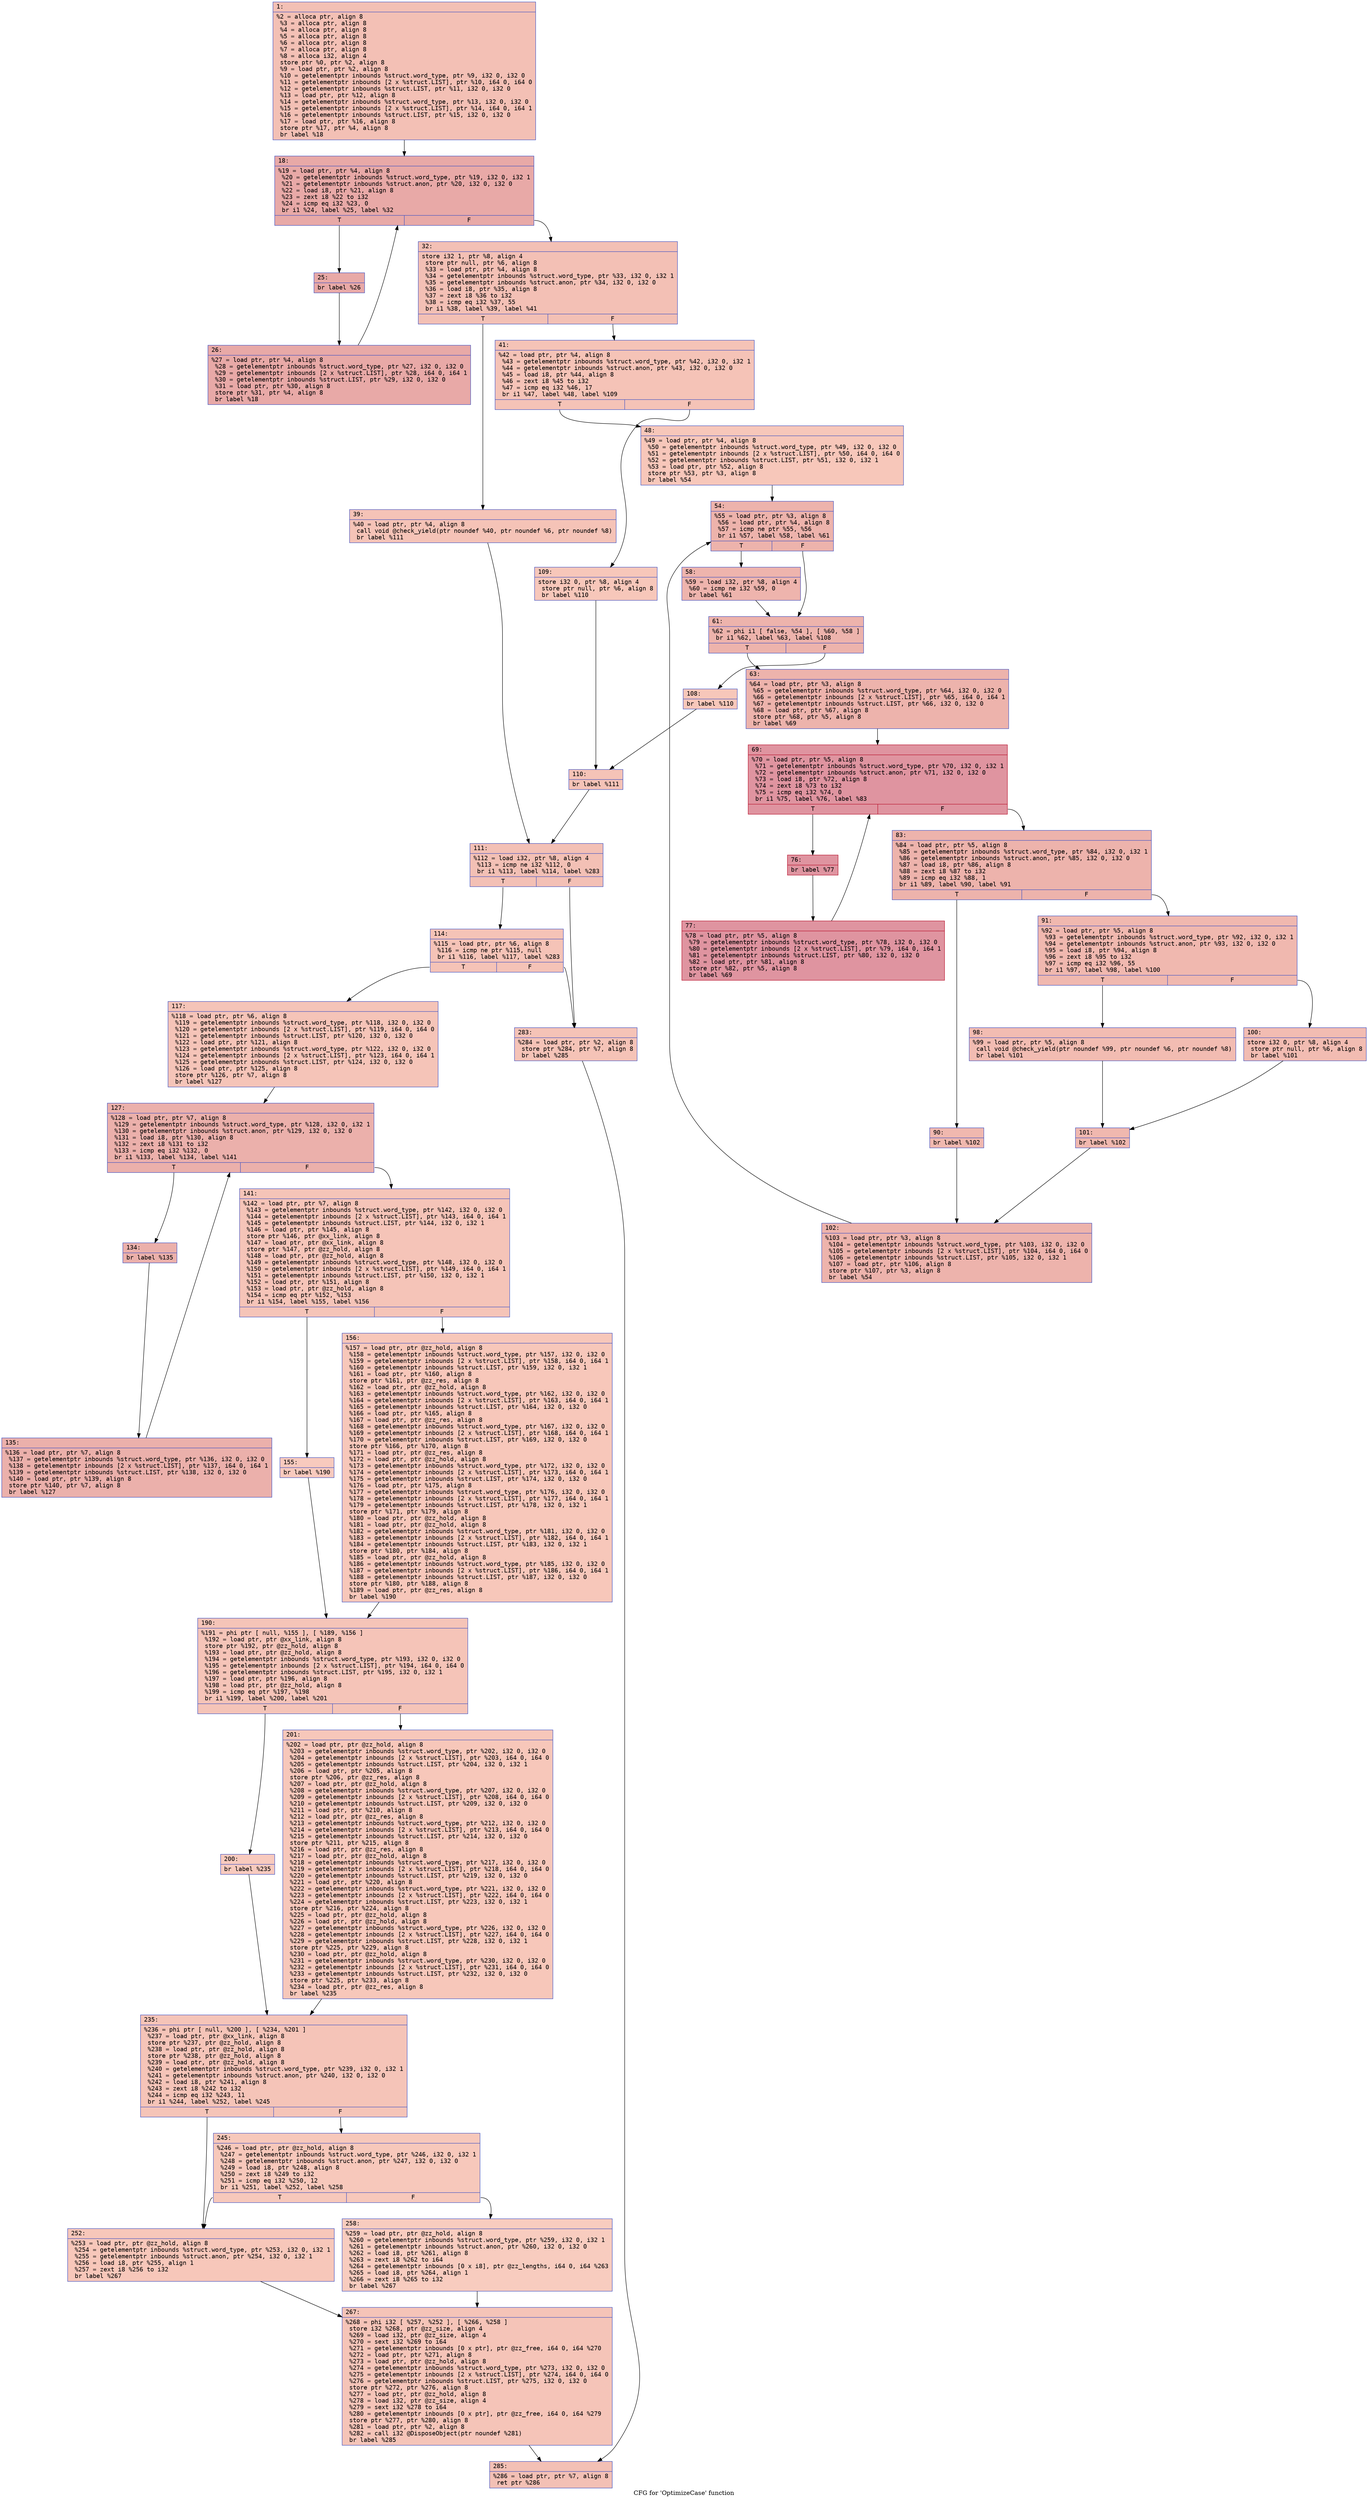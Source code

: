 digraph "CFG for 'OptimizeCase' function" {
	label="CFG for 'OptimizeCase' function";

	Node0x600003726490 [shape=record,color="#3d50c3ff", style=filled, fillcolor="#e5705870" fontname="Courier",label="{1:\l|  %2 = alloca ptr, align 8\l  %3 = alloca ptr, align 8\l  %4 = alloca ptr, align 8\l  %5 = alloca ptr, align 8\l  %6 = alloca ptr, align 8\l  %7 = alloca ptr, align 8\l  %8 = alloca i32, align 4\l  store ptr %0, ptr %2, align 8\l  %9 = load ptr, ptr %2, align 8\l  %10 = getelementptr inbounds %struct.word_type, ptr %9, i32 0, i32 0\l  %11 = getelementptr inbounds [2 x %struct.LIST], ptr %10, i64 0, i64 0\l  %12 = getelementptr inbounds %struct.LIST, ptr %11, i32 0, i32 0\l  %13 = load ptr, ptr %12, align 8\l  %14 = getelementptr inbounds %struct.word_type, ptr %13, i32 0, i32 0\l  %15 = getelementptr inbounds [2 x %struct.LIST], ptr %14, i64 0, i64 1\l  %16 = getelementptr inbounds %struct.LIST, ptr %15, i32 0, i32 0\l  %17 = load ptr, ptr %16, align 8\l  store ptr %17, ptr %4, align 8\l  br label %18\l}"];
	Node0x600003726490 -> Node0x6000037264e0[tooltip="1 -> 18\nProbability 100.00%" ];
	Node0x6000037264e0 [shape=record,color="#3d50c3ff", style=filled, fillcolor="#ca3b3770" fontname="Courier",label="{18:\l|  %19 = load ptr, ptr %4, align 8\l  %20 = getelementptr inbounds %struct.word_type, ptr %19, i32 0, i32 1\l  %21 = getelementptr inbounds %struct.anon, ptr %20, i32 0, i32 0\l  %22 = load i8, ptr %21, align 8\l  %23 = zext i8 %22 to i32\l  %24 = icmp eq i32 %23, 0\l  br i1 %24, label %25, label %32\l|{<s0>T|<s1>F}}"];
	Node0x6000037264e0:s0 -> Node0x600003726530[tooltip="18 -> 25\nProbability 96.88%" ];
	Node0x6000037264e0:s1 -> Node0x6000037265d0[tooltip="18 -> 32\nProbability 3.12%" ];
	Node0x600003726530 [shape=record,color="#3d50c3ff", style=filled, fillcolor="#ca3b3770" fontname="Courier",label="{25:\l|  br label %26\l}"];
	Node0x600003726530 -> Node0x600003726580[tooltip="25 -> 26\nProbability 100.00%" ];
	Node0x600003726580 [shape=record,color="#3d50c3ff", style=filled, fillcolor="#ca3b3770" fontname="Courier",label="{26:\l|  %27 = load ptr, ptr %4, align 8\l  %28 = getelementptr inbounds %struct.word_type, ptr %27, i32 0, i32 0\l  %29 = getelementptr inbounds [2 x %struct.LIST], ptr %28, i64 0, i64 1\l  %30 = getelementptr inbounds %struct.LIST, ptr %29, i32 0, i32 0\l  %31 = load ptr, ptr %30, align 8\l  store ptr %31, ptr %4, align 8\l  br label %18\l}"];
	Node0x600003726580 -> Node0x6000037264e0[tooltip="26 -> 18\nProbability 100.00%" ];
	Node0x6000037265d0 [shape=record,color="#3d50c3ff", style=filled, fillcolor="#e5705870" fontname="Courier",label="{32:\l|  store i32 1, ptr %8, align 4\l  store ptr null, ptr %6, align 8\l  %33 = load ptr, ptr %4, align 8\l  %34 = getelementptr inbounds %struct.word_type, ptr %33, i32 0, i32 1\l  %35 = getelementptr inbounds %struct.anon, ptr %34, i32 0, i32 0\l  %36 = load i8, ptr %35, align 8\l  %37 = zext i8 %36 to i32\l  %38 = icmp eq i32 %37, 55\l  br i1 %38, label %39, label %41\l|{<s0>T|<s1>F}}"];
	Node0x6000037265d0:s0 -> Node0x600003726620[tooltip="32 -> 39\nProbability 50.00%" ];
	Node0x6000037265d0:s1 -> Node0x600003726670[tooltip="32 -> 41\nProbability 50.00%" ];
	Node0x600003726620 [shape=record,color="#3d50c3ff", style=filled, fillcolor="#e8765c70" fontname="Courier",label="{39:\l|  %40 = load ptr, ptr %4, align 8\l  call void @check_yield(ptr noundef %40, ptr noundef %6, ptr noundef %8)\l  br label %111\l}"];
	Node0x600003726620 -> Node0x600003726c60[tooltip="39 -> 111\nProbability 100.00%" ];
	Node0x600003726670 [shape=record,color="#3d50c3ff", style=filled, fillcolor="#e8765c70" fontname="Courier",label="{41:\l|  %42 = load ptr, ptr %4, align 8\l  %43 = getelementptr inbounds %struct.word_type, ptr %42, i32 0, i32 1\l  %44 = getelementptr inbounds %struct.anon, ptr %43, i32 0, i32 0\l  %45 = load i8, ptr %44, align 8\l  %46 = zext i8 %45 to i32\l  %47 = icmp eq i32 %46, 17\l  br i1 %47, label %48, label %109\l|{<s0>T|<s1>F}}"];
	Node0x600003726670:s0 -> Node0x6000037266c0[tooltip="41 -> 48\nProbability 50.00%" ];
	Node0x600003726670:s1 -> Node0x600003726bc0[tooltip="41 -> 109\nProbability 50.00%" ];
	Node0x6000037266c0 [shape=record,color="#3d50c3ff", style=filled, fillcolor="#ec7f6370" fontname="Courier",label="{48:\l|  %49 = load ptr, ptr %4, align 8\l  %50 = getelementptr inbounds %struct.word_type, ptr %49, i32 0, i32 0\l  %51 = getelementptr inbounds [2 x %struct.LIST], ptr %50, i64 0, i64 0\l  %52 = getelementptr inbounds %struct.LIST, ptr %51, i32 0, i32 1\l  %53 = load ptr, ptr %52, align 8\l  store ptr %53, ptr %3, align 8\l  br label %54\l}"];
	Node0x6000037266c0 -> Node0x600003726710[tooltip="48 -> 54\nProbability 100.00%" ];
	Node0x600003726710 [shape=record,color="#3d50c3ff", style=filled, fillcolor="#d6524470" fontname="Courier",label="{54:\l|  %55 = load ptr, ptr %3, align 8\l  %56 = load ptr, ptr %4, align 8\l  %57 = icmp ne ptr %55, %56\l  br i1 %57, label %58, label %61\l|{<s0>T|<s1>F}}"];
	Node0x600003726710:s0 -> Node0x600003726760[tooltip="54 -> 58\nProbability 62.50%" ];
	Node0x600003726710:s1 -> Node0x6000037267b0[tooltip="54 -> 61\nProbability 37.50%" ];
	Node0x600003726760 [shape=record,color="#3d50c3ff", style=filled, fillcolor="#d8564670" fontname="Courier",label="{58:\l|  %59 = load i32, ptr %8, align 4\l  %60 = icmp ne i32 %59, 0\l  br label %61\l}"];
	Node0x600003726760 -> Node0x6000037267b0[tooltip="58 -> 61\nProbability 100.00%" ];
	Node0x6000037267b0 [shape=record,color="#3d50c3ff", style=filled, fillcolor="#d6524470" fontname="Courier",label="{61:\l|  %62 = phi i1 [ false, %54 ], [ %60, %58 ]\l  br i1 %62, label %63, label %108\l|{<s0>T|<s1>F}}"];
	Node0x6000037267b0:s0 -> Node0x600003726800[tooltip="61 -> 63\nProbability 96.88%" ];
	Node0x6000037267b0:s1 -> Node0x600003726b70[tooltip="61 -> 108\nProbability 3.12%" ];
	Node0x600003726800 [shape=record,color="#3d50c3ff", style=filled, fillcolor="#d6524470" fontname="Courier",label="{63:\l|  %64 = load ptr, ptr %3, align 8\l  %65 = getelementptr inbounds %struct.word_type, ptr %64, i32 0, i32 0\l  %66 = getelementptr inbounds [2 x %struct.LIST], ptr %65, i64 0, i64 1\l  %67 = getelementptr inbounds %struct.LIST, ptr %66, i32 0, i32 0\l  %68 = load ptr, ptr %67, align 8\l  store ptr %68, ptr %5, align 8\l  br label %69\l}"];
	Node0x600003726800 -> Node0x600003726850[tooltip="63 -> 69\nProbability 100.00%" ];
	Node0x600003726850 [shape=record,color="#b70d28ff", style=filled, fillcolor="#b70d2870" fontname="Courier",label="{69:\l|  %70 = load ptr, ptr %5, align 8\l  %71 = getelementptr inbounds %struct.word_type, ptr %70, i32 0, i32 1\l  %72 = getelementptr inbounds %struct.anon, ptr %71, i32 0, i32 0\l  %73 = load i8, ptr %72, align 8\l  %74 = zext i8 %73 to i32\l  %75 = icmp eq i32 %74, 0\l  br i1 %75, label %76, label %83\l|{<s0>T|<s1>F}}"];
	Node0x600003726850:s0 -> Node0x6000037268a0[tooltip="69 -> 76\nProbability 96.88%" ];
	Node0x600003726850:s1 -> Node0x600003726940[tooltip="69 -> 83\nProbability 3.12%" ];
	Node0x6000037268a0 [shape=record,color="#b70d28ff", style=filled, fillcolor="#b70d2870" fontname="Courier",label="{76:\l|  br label %77\l}"];
	Node0x6000037268a0 -> Node0x6000037268f0[tooltip="76 -> 77\nProbability 100.00%" ];
	Node0x6000037268f0 [shape=record,color="#b70d28ff", style=filled, fillcolor="#b70d2870" fontname="Courier",label="{77:\l|  %78 = load ptr, ptr %5, align 8\l  %79 = getelementptr inbounds %struct.word_type, ptr %78, i32 0, i32 0\l  %80 = getelementptr inbounds [2 x %struct.LIST], ptr %79, i64 0, i64 1\l  %81 = getelementptr inbounds %struct.LIST, ptr %80, i32 0, i32 0\l  %82 = load ptr, ptr %81, align 8\l  store ptr %82, ptr %5, align 8\l  br label %69\l}"];
	Node0x6000037268f0 -> Node0x600003726850[tooltip="77 -> 69\nProbability 100.00%" ];
	Node0x600003726940 [shape=record,color="#3d50c3ff", style=filled, fillcolor="#d6524470" fontname="Courier",label="{83:\l|  %84 = load ptr, ptr %5, align 8\l  %85 = getelementptr inbounds %struct.word_type, ptr %84, i32 0, i32 1\l  %86 = getelementptr inbounds %struct.anon, ptr %85, i32 0, i32 0\l  %87 = load i8, ptr %86, align 8\l  %88 = zext i8 %87 to i32\l  %89 = icmp eq i32 %88, 1\l  br i1 %89, label %90, label %91\l|{<s0>T|<s1>F}}"];
	Node0x600003726940:s0 -> Node0x600003726990[tooltip="83 -> 90\nProbability 50.00%" ];
	Node0x600003726940:s1 -> Node0x6000037269e0[tooltip="83 -> 91\nProbability 50.00%" ];
	Node0x600003726990 [shape=record,color="#3d50c3ff", style=filled, fillcolor="#dc5d4a70" fontname="Courier",label="{90:\l|  br label %102\l}"];
	Node0x600003726990 -> Node0x600003726b20[tooltip="90 -> 102\nProbability 100.00%" ];
	Node0x6000037269e0 [shape=record,color="#3d50c3ff", style=filled, fillcolor="#dc5d4a70" fontname="Courier",label="{91:\l|  %92 = load ptr, ptr %5, align 8\l  %93 = getelementptr inbounds %struct.word_type, ptr %92, i32 0, i32 1\l  %94 = getelementptr inbounds %struct.anon, ptr %93, i32 0, i32 0\l  %95 = load i8, ptr %94, align 8\l  %96 = zext i8 %95 to i32\l  %97 = icmp eq i32 %96, 55\l  br i1 %97, label %98, label %100\l|{<s0>T|<s1>F}}"];
	Node0x6000037269e0:s0 -> Node0x600003726a30[tooltip="91 -> 98\nProbability 50.00%" ];
	Node0x6000037269e0:s1 -> Node0x600003726a80[tooltip="91 -> 100\nProbability 50.00%" ];
	Node0x600003726a30 [shape=record,color="#3d50c3ff", style=filled, fillcolor="#e1675170" fontname="Courier",label="{98:\l|  %99 = load ptr, ptr %5, align 8\l  call void @check_yield(ptr noundef %99, ptr noundef %6, ptr noundef %8)\l  br label %101\l}"];
	Node0x600003726a30 -> Node0x600003726ad0[tooltip="98 -> 101\nProbability 100.00%" ];
	Node0x600003726a80 [shape=record,color="#3d50c3ff", style=filled, fillcolor="#e1675170" fontname="Courier",label="{100:\l|  store i32 0, ptr %8, align 4\l  store ptr null, ptr %6, align 8\l  br label %101\l}"];
	Node0x600003726a80 -> Node0x600003726ad0[tooltip="100 -> 101\nProbability 100.00%" ];
	Node0x600003726ad0 [shape=record,color="#3d50c3ff", style=filled, fillcolor="#dc5d4a70" fontname="Courier",label="{101:\l|  br label %102\l}"];
	Node0x600003726ad0 -> Node0x600003726b20[tooltip="101 -> 102\nProbability 100.00%" ];
	Node0x600003726b20 [shape=record,color="#3d50c3ff", style=filled, fillcolor="#d6524470" fontname="Courier",label="{102:\l|  %103 = load ptr, ptr %3, align 8\l  %104 = getelementptr inbounds %struct.word_type, ptr %103, i32 0, i32 0\l  %105 = getelementptr inbounds [2 x %struct.LIST], ptr %104, i64 0, i64 0\l  %106 = getelementptr inbounds %struct.LIST, ptr %105, i32 0, i32 1\l  %107 = load ptr, ptr %106, align 8\l  store ptr %107, ptr %3, align 8\l  br label %54\l}"];
	Node0x600003726b20 -> Node0x600003726710[tooltip="102 -> 54\nProbability 100.00%" ];
	Node0x600003726b70 [shape=record,color="#3d50c3ff", style=filled, fillcolor="#ec7f6370" fontname="Courier",label="{108:\l|  br label %110\l}"];
	Node0x600003726b70 -> Node0x600003726c10[tooltip="108 -> 110\nProbability 100.00%" ];
	Node0x600003726bc0 [shape=record,color="#3d50c3ff", style=filled, fillcolor="#ec7f6370" fontname="Courier",label="{109:\l|  store i32 0, ptr %8, align 4\l  store ptr null, ptr %6, align 8\l  br label %110\l}"];
	Node0x600003726bc0 -> Node0x600003726c10[tooltip="109 -> 110\nProbability 100.00%" ];
	Node0x600003726c10 [shape=record,color="#3d50c3ff", style=filled, fillcolor="#e8765c70" fontname="Courier",label="{110:\l|  br label %111\l}"];
	Node0x600003726c10 -> Node0x600003726c60[tooltip="110 -> 111\nProbability 100.00%" ];
	Node0x600003726c60 [shape=record,color="#3d50c3ff", style=filled, fillcolor="#e5705870" fontname="Courier",label="{111:\l|  %112 = load i32, ptr %8, align 4\l  %113 = icmp ne i32 %112, 0\l  br i1 %113, label %114, label %283\l|{<s0>T|<s1>F}}"];
	Node0x600003726c60:s0 -> Node0x600003726cb0[tooltip="111 -> 114\nProbability 62.50%" ];
	Node0x600003726c60:s1 -> Node0x6000037271b0[tooltip="111 -> 283\nProbability 37.50%" ];
	Node0x600003726cb0 [shape=record,color="#3d50c3ff", style=filled, fillcolor="#e8765c70" fontname="Courier",label="{114:\l|  %115 = load ptr, ptr %6, align 8\l  %116 = icmp ne ptr %115, null\l  br i1 %116, label %117, label %283\l|{<s0>T|<s1>F}}"];
	Node0x600003726cb0:s0 -> Node0x600003726d00[tooltip="114 -> 117\nProbability 62.50%" ];
	Node0x600003726cb0:s1 -> Node0x6000037271b0[tooltip="114 -> 283\nProbability 37.50%" ];
	Node0x600003726d00 [shape=record,color="#3d50c3ff", style=filled, fillcolor="#e97a5f70" fontname="Courier",label="{117:\l|  %118 = load ptr, ptr %6, align 8\l  %119 = getelementptr inbounds %struct.word_type, ptr %118, i32 0, i32 0\l  %120 = getelementptr inbounds [2 x %struct.LIST], ptr %119, i64 0, i64 0\l  %121 = getelementptr inbounds %struct.LIST, ptr %120, i32 0, i32 0\l  %122 = load ptr, ptr %121, align 8\l  %123 = getelementptr inbounds %struct.word_type, ptr %122, i32 0, i32 0\l  %124 = getelementptr inbounds [2 x %struct.LIST], ptr %123, i64 0, i64 1\l  %125 = getelementptr inbounds %struct.LIST, ptr %124, i32 0, i32 0\l  %126 = load ptr, ptr %125, align 8\l  store ptr %126, ptr %7, align 8\l  br label %127\l}"];
	Node0x600003726d00 -> Node0x600003726d50[tooltip="117 -> 127\nProbability 100.00%" ];
	Node0x600003726d50 [shape=record,color="#3d50c3ff", style=filled, fillcolor="#d24b4070" fontname="Courier",label="{127:\l|  %128 = load ptr, ptr %7, align 8\l  %129 = getelementptr inbounds %struct.word_type, ptr %128, i32 0, i32 1\l  %130 = getelementptr inbounds %struct.anon, ptr %129, i32 0, i32 0\l  %131 = load i8, ptr %130, align 8\l  %132 = zext i8 %131 to i32\l  %133 = icmp eq i32 %132, 0\l  br i1 %133, label %134, label %141\l|{<s0>T|<s1>F}}"];
	Node0x600003726d50:s0 -> Node0x600003726da0[tooltip="127 -> 134\nProbability 96.88%" ];
	Node0x600003726d50:s1 -> Node0x600003726e40[tooltip="127 -> 141\nProbability 3.12%" ];
	Node0x600003726da0 [shape=record,color="#3d50c3ff", style=filled, fillcolor="#d24b4070" fontname="Courier",label="{134:\l|  br label %135\l}"];
	Node0x600003726da0 -> Node0x600003726df0[tooltip="134 -> 135\nProbability 100.00%" ];
	Node0x600003726df0 [shape=record,color="#3d50c3ff", style=filled, fillcolor="#d24b4070" fontname="Courier",label="{135:\l|  %136 = load ptr, ptr %7, align 8\l  %137 = getelementptr inbounds %struct.word_type, ptr %136, i32 0, i32 0\l  %138 = getelementptr inbounds [2 x %struct.LIST], ptr %137, i64 0, i64 1\l  %139 = getelementptr inbounds %struct.LIST, ptr %138, i32 0, i32 0\l  %140 = load ptr, ptr %139, align 8\l  store ptr %140, ptr %7, align 8\l  br label %127\l}"];
	Node0x600003726df0 -> Node0x600003726d50[tooltip="135 -> 127\nProbability 100.00%" ];
	Node0x600003726e40 [shape=record,color="#3d50c3ff", style=filled, fillcolor="#e97a5f70" fontname="Courier",label="{141:\l|  %142 = load ptr, ptr %7, align 8\l  %143 = getelementptr inbounds %struct.word_type, ptr %142, i32 0, i32 0\l  %144 = getelementptr inbounds [2 x %struct.LIST], ptr %143, i64 0, i64 1\l  %145 = getelementptr inbounds %struct.LIST, ptr %144, i32 0, i32 1\l  %146 = load ptr, ptr %145, align 8\l  store ptr %146, ptr @xx_link, align 8\l  %147 = load ptr, ptr @xx_link, align 8\l  store ptr %147, ptr @zz_hold, align 8\l  %148 = load ptr, ptr @zz_hold, align 8\l  %149 = getelementptr inbounds %struct.word_type, ptr %148, i32 0, i32 0\l  %150 = getelementptr inbounds [2 x %struct.LIST], ptr %149, i64 0, i64 1\l  %151 = getelementptr inbounds %struct.LIST, ptr %150, i32 0, i32 1\l  %152 = load ptr, ptr %151, align 8\l  %153 = load ptr, ptr @zz_hold, align 8\l  %154 = icmp eq ptr %152, %153\l  br i1 %154, label %155, label %156\l|{<s0>T|<s1>F}}"];
	Node0x600003726e40:s0 -> Node0x600003726e90[tooltip="141 -> 155\nProbability 37.50%" ];
	Node0x600003726e40:s1 -> Node0x600003726ee0[tooltip="141 -> 156\nProbability 62.50%" ];
	Node0x600003726e90 [shape=record,color="#3d50c3ff", style=filled, fillcolor="#ef886b70" fontname="Courier",label="{155:\l|  br label %190\l}"];
	Node0x600003726e90 -> Node0x600003726f30[tooltip="155 -> 190\nProbability 100.00%" ];
	Node0x600003726ee0 [shape=record,color="#3d50c3ff", style=filled, fillcolor="#ec7f6370" fontname="Courier",label="{156:\l|  %157 = load ptr, ptr @zz_hold, align 8\l  %158 = getelementptr inbounds %struct.word_type, ptr %157, i32 0, i32 0\l  %159 = getelementptr inbounds [2 x %struct.LIST], ptr %158, i64 0, i64 1\l  %160 = getelementptr inbounds %struct.LIST, ptr %159, i32 0, i32 1\l  %161 = load ptr, ptr %160, align 8\l  store ptr %161, ptr @zz_res, align 8\l  %162 = load ptr, ptr @zz_hold, align 8\l  %163 = getelementptr inbounds %struct.word_type, ptr %162, i32 0, i32 0\l  %164 = getelementptr inbounds [2 x %struct.LIST], ptr %163, i64 0, i64 1\l  %165 = getelementptr inbounds %struct.LIST, ptr %164, i32 0, i32 0\l  %166 = load ptr, ptr %165, align 8\l  %167 = load ptr, ptr @zz_res, align 8\l  %168 = getelementptr inbounds %struct.word_type, ptr %167, i32 0, i32 0\l  %169 = getelementptr inbounds [2 x %struct.LIST], ptr %168, i64 0, i64 1\l  %170 = getelementptr inbounds %struct.LIST, ptr %169, i32 0, i32 0\l  store ptr %166, ptr %170, align 8\l  %171 = load ptr, ptr @zz_res, align 8\l  %172 = load ptr, ptr @zz_hold, align 8\l  %173 = getelementptr inbounds %struct.word_type, ptr %172, i32 0, i32 0\l  %174 = getelementptr inbounds [2 x %struct.LIST], ptr %173, i64 0, i64 1\l  %175 = getelementptr inbounds %struct.LIST, ptr %174, i32 0, i32 0\l  %176 = load ptr, ptr %175, align 8\l  %177 = getelementptr inbounds %struct.word_type, ptr %176, i32 0, i32 0\l  %178 = getelementptr inbounds [2 x %struct.LIST], ptr %177, i64 0, i64 1\l  %179 = getelementptr inbounds %struct.LIST, ptr %178, i32 0, i32 1\l  store ptr %171, ptr %179, align 8\l  %180 = load ptr, ptr @zz_hold, align 8\l  %181 = load ptr, ptr @zz_hold, align 8\l  %182 = getelementptr inbounds %struct.word_type, ptr %181, i32 0, i32 0\l  %183 = getelementptr inbounds [2 x %struct.LIST], ptr %182, i64 0, i64 1\l  %184 = getelementptr inbounds %struct.LIST, ptr %183, i32 0, i32 1\l  store ptr %180, ptr %184, align 8\l  %185 = load ptr, ptr @zz_hold, align 8\l  %186 = getelementptr inbounds %struct.word_type, ptr %185, i32 0, i32 0\l  %187 = getelementptr inbounds [2 x %struct.LIST], ptr %186, i64 0, i64 1\l  %188 = getelementptr inbounds %struct.LIST, ptr %187, i32 0, i32 0\l  store ptr %180, ptr %188, align 8\l  %189 = load ptr, ptr @zz_res, align 8\l  br label %190\l}"];
	Node0x600003726ee0 -> Node0x600003726f30[tooltip="156 -> 190\nProbability 100.00%" ];
	Node0x600003726f30 [shape=record,color="#3d50c3ff", style=filled, fillcolor="#e97a5f70" fontname="Courier",label="{190:\l|  %191 = phi ptr [ null, %155 ], [ %189, %156 ]\l  %192 = load ptr, ptr @xx_link, align 8\l  store ptr %192, ptr @zz_hold, align 8\l  %193 = load ptr, ptr @zz_hold, align 8\l  %194 = getelementptr inbounds %struct.word_type, ptr %193, i32 0, i32 0\l  %195 = getelementptr inbounds [2 x %struct.LIST], ptr %194, i64 0, i64 0\l  %196 = getelementptr inbounds %struct.LIST, ptr %195, i32 0, i32 1\l  %197 = load ptr, ptr %196, align 8\l  %198 = load ptr, ptr @zz_hold, align 8\l  %199 = icmp eq ptr %197, %198\l  br i1 %199, label %200, label %201\l|{<s0>T|<s1>F}}"];
	Node0x600003726f30:s0 -> Node0x600003726f80[tooltip="190 -> 200\nProbability 37.50%" ];
	Node0x600003726f30:s1 -> Node0x600003726fd0[tooltip="190 -> 201\nProbability 62.50%" ];
	Node0x600003726f80 [shape=record,color="#3d50c3ff", style=filled, fillcolor="#ef886b70" fontname="Courier",label="{200:\l|  br label %235\l}"];
	Node0x600003726f80 -> Node0x600003727020[tooltip="200 -> 235\nProbability 100.00%" ];
	Node0x600003726fd0 [shape=record,color="#3d50c3ff", style=filled, fillcolor="#ec7f6370" fontname="Courier",label="{201:\l|  %202 = load ptr, ptr @zz_hold, align 8\l  %203 = getelementptr inbounds %struct.word_type, ptr %202, i32 0, i32 0\l  %204 = getelementptr inbounds [2 x %struct.LIST], ptr %203, i64 0, i64 0\l  %205 = getelementptr inbounds %struct.LIST, ptr %204, i32 0, i32 1\l  %206 = load ptr, ptr %205, align 8\l  store ptr %206, ptr @zz_res, align 8\l  %207 = load ptr, ptr @zz_hold, align 8\l  %208 = getelementptr inbounds %struct.word_type, ptr %207, i32 0, i32 0\l  %209 = getelementptr inbounds [2 x %struct.LIST], ptr %208, i64 0, i64 0\l  %210 = getelementptr inbounds %struct.LIST, ptr %209, i32 0, i32 0\l  %211 = load ptr, ptr %210, align 8\l  %212 = load ptr, ptr @zz_res, align 8\l  %213 = getelementptr inbounds %struct.word_type, ptr %212, i32 0, i32 0\l  %214 = getelementptr inbounds [2 x %struct.LIST], ptr %213, i64 0, i64 0\l  %215 = getelementptr inbounds %struct.LIST, ptr %214, i32 0, i32 0\l  store ptr %211, ptr %215, align 8\l  %216 = load ptr, ptr @zz_res, align 8\l  %217 = load ptr, ptr @zz_hold, align 8\l  %218 = getelementptr inbounds %struct.word_type, ptr %217, i32 0, i32 0\l  %219 = getelementptr inbounds [2 x %struct.LIST], ptr %218, i64 0, i64 0\l  %220 = getelementptr inbounds %struct.LIST, ptr %219, i32 0, i32 0\l  %221 = load ptr, ptr %220, align 8\l  %222 = getelementptr inbounds %struct.word_type, ptr %221, i32 0, i32 0\l  %223 = getelementptr inbounds [2 x %struct.LIST], ptr %222, i64 0, i64 0\l  %224 = getelementptr inbounds %struct.LIST, ptr %223, i32 0, i32 1\l  store ptr %216, ptr %224, align 8\l  %225 = load ptr, ptr @zz_hold, align 8\l  %226 = load ptr, ptr @zz_hold, align 8\l  %227 = getelementptr inbounds %struct.word_type, ptr %226, i32 0, i32 0\l  %228 = getelementptr inbounds [2 x %struct.LIST], ptr %227, i64 0, i64 0\l  %229 = getelementptr inbounds %struct.LIST, ptr %228, i32 0, i32 1\l  store ptr %225, ptr %229, align 8\l  %230 = load ptr, ptr @zz_hold, align 8\l  %231 = getelementptr inbounds %struct.word_type, ptr %230, i32 0, i32 0\l  %232 = getelementptr inbounds [2 x %struct.LIST], ptr %231, i64 0, i64 0\l  %233 = getelementptr inbounds %struct.LIST, ptr %232, i32 0, i32 0\l  store ptr %225, ptr %233, align 8\l  %234 = load ptr, ptr @zz_res, align 8\l  br label %235\l}"];
	Node0x600003726fd0 -> Node0x600003727020[tooltip="201 -> 235\nProbability 100.00%" ];
	Node0x600003727020 [shape=record,color="#3d50c3ff", style=filled, fillcolor="#e97a5f70" fontname="Courier",label="{235:\l|  %236 = phi ptr [ null, %200 ], [ %234, %201 ]\l  %237 = load ptr, ptr @xx_link, align 8\l  store ptr %237, ptr @zz_hold, align 8\l  %238 = load ptr, ptr @zz_hold, align 8\l  store ptr %238, ptr @zz_hold, align 8\l  %239 = load ptr, ptr @zz_hold, align 8\l  %240 = getelementptr inbounds %struct.word_type, ptr %239, i32 0, i32 1\l  %241 = getelementptr inbounds %struct.anon, ptr %240, i32 0, i32 0\l  %242 = load i8, ptr %241, align 8\l  %243 = zext i8 %242 to i32\l  %244 = icmp eq i32 %243, 11\l  br i1 %244, label %252, label %245\l|{<s0>T|<s1>F}}"];
	Node0x600003727020:s0 -> Node0x6000037270c0[tooltip="235 -> 252\nProbability 50.00%" ];
	Node0x600003727020:s1 -> Node0x600003727070[tooltip="235 -> 245\nProbability 50.00%" ];
	Node0x600003727070 [shape=record,color="#3d50c3ff", style=filled, fillcolor="#ed836670" fontname="Courier",label="{245:\l|  %246 = load ptr, ptr @zz_hold, align 8\l  %247 = getelementptr inbounds %struct.word_type, ptr %246, i32 0, i32 1\l  %248 = getelementptr inbounds %struct.anon, ptr %247, i32 0, i32 0\l  %249 = load i8, ptr %248, align 8\l  %250 = zext i8 %249 to i32\l  %251 = icmp eq i32 %250, 12\l  br i1 %251, label %252, label %258\l|{<s0>T|<s1>F}}"];
	Node0x600003727070:s0 -> Node0x6000037270c0[tooltip="245 -> 252\nProbability 50.00%" ];
	Node0x600003727070:s1 -> Node0x600003727110[tooltip="245 -> 258\nProbability 50.00%" ];
	Node0x6000037270c0 [shape=record,color="#3d50c3ff", style=filled, fillcolor="#ec7f6370" fontname="Courier",label="{252:\l|  %253 = load ptr, ptr @zz_hold, align 8\l  %254 = getelementptr inbounds %struct.word_type, ptr %253, i32 0, i32 1\l  %255 = getelementptr inbounds %struct.anon, ptr %254, i32 0, i32 1\l  %256 = load i8, ptr %255, align 1\l  %257 = zext i8 %256 to i32\l  br label %267\l}"];
	Node0x6000037270c0 -> Node0x600003727160[tooltip="252 -> 267\nProbability 100.00%" ];
	Node0x600003727110 [shape=record,color="#3d50c3ff", style=filled, fillcolor="#f08b6e70" fontname="Courier",label="{258:\l|  %259 = load ptr, ptr @zz_hold, align 8\l  %260 = getelementptr inbounds %struct.word_type, ptr %259, i32 0, i32 1\l  %261 = getelementptr inbounds %struct.anon, ptr %260, i32 0, i32 0\l  %262 = load i8, ptr %261, align 8\l  %263 = zext i8 %262 to i64\l  %264 = getelementptr inbounds [0 x i8], ptr @zz_lengths, i64 0, i64 %263\l  %265 = load i8, ptr %264, align 1\l  %266 = zext i8 %265 to i32\l  br label %267\l}"];
	Node0x600003727110 -> Node0x600003727160[tooltip="258 -> 267\nProbability 100.00%" ];
	Node0x600003727160 [shape=record,color="#3d50c3ff", style=filled, fillcolor="#e97a5f70" fontname="Courier",label="{267:\l|  %268 = phi i32 [ %257, %252 ], [ %266, %258 ]\l  store i32 %268, ptr @zz_size, align 4\l  %269 = load i32, ptr @zz_size, align 4\l  %270 = sext i32 %269 to i64\l  %271 = getelementptr inbounds [0 x ptr], ptr @zz_free, i64 0, i64 %270\l  %272 = load ptr, ptr %271, align 8\l  %273 = load ptr, ptr @zz_hold, align 8\l  %274 = getelementptr inbounds %struct.word_type, ptr %273, i32 0, i32 0\l  %275 = getelementptr inbounds [2 x %struct.LIST], ptr %274, i64 0, i64 0\l  %276 = getelementptr inbounds %struct.LIST, ptr %275, i32 0, i32 0\l  store ptr %272, ptr %276, align 8\l  %277 = load ptr, ptr @zz_hold, align 8\l  %278 = load i32, ptr @zz_size, align 4\l  %279 = sext i32 %278 to i64\l  %280 = getelementptr inbounds [0 x ptr], ptr @zz_free, i64 0, i64 %279\l  store ptr %277, ptr %280, align 8\l  %281 = load ptr, ptr %2, align 8\l  %282 = call i32 @DisposeObject(ptr noundef %281)\l  br label %285\l}"];
	Node0x600003727160 -> Node0x600003727200[tooltip="267 -> 285\nProbability 100.00%" ];
	Node0x6000037271b0 [shape=record,color="#3d50c3ff", style=filled, fillcolor="#e8765c70" fontname="Courier",label="{283:\l|  %284 = load ptr, ptr %2, align 8\l  store ptr %284, ptr %7, align 8\l  br label %285\l}"];
	Node0x6000037271b0 -> Node0x600003727200[tooltip="283 -> 285\nProbability 100.00%" ];
	Node0x600003727200 [shape=record,color="#3d50c3ff", style=filled, fillcolor="#e5705870" fontname="Courier",label="{285:\l|  %286 = load ptr, ptr %7, align 8\l  ret ptr %286\l}"];
}
